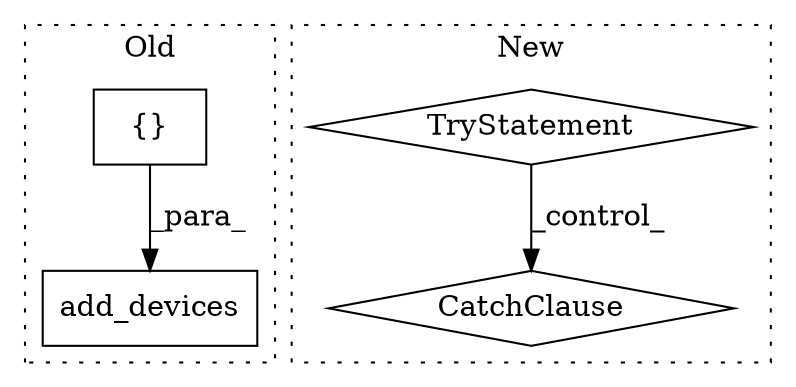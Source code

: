 digraph G {
subgraph cluster0 {
1 [label="add_devices" a="32" s="2165,2223" l="12,1" shape="box"];
4 [label="{}" a="4" s="2186,2222" l="1,1" shape="box"];
label = "Old";
style="dotted";
}
subgraph cluster1 {
2 [label="TryStatement" a="54" s="1773" l="4" shape="diamond"];
3 [label="CatchClause" a="12" s="1846,1891" l="11,2" shape="diamond"];
label = "New";
style="dotted";
}
2 -> 3 [label="_control_"];
4 -> 1 [label="_para_"];
}